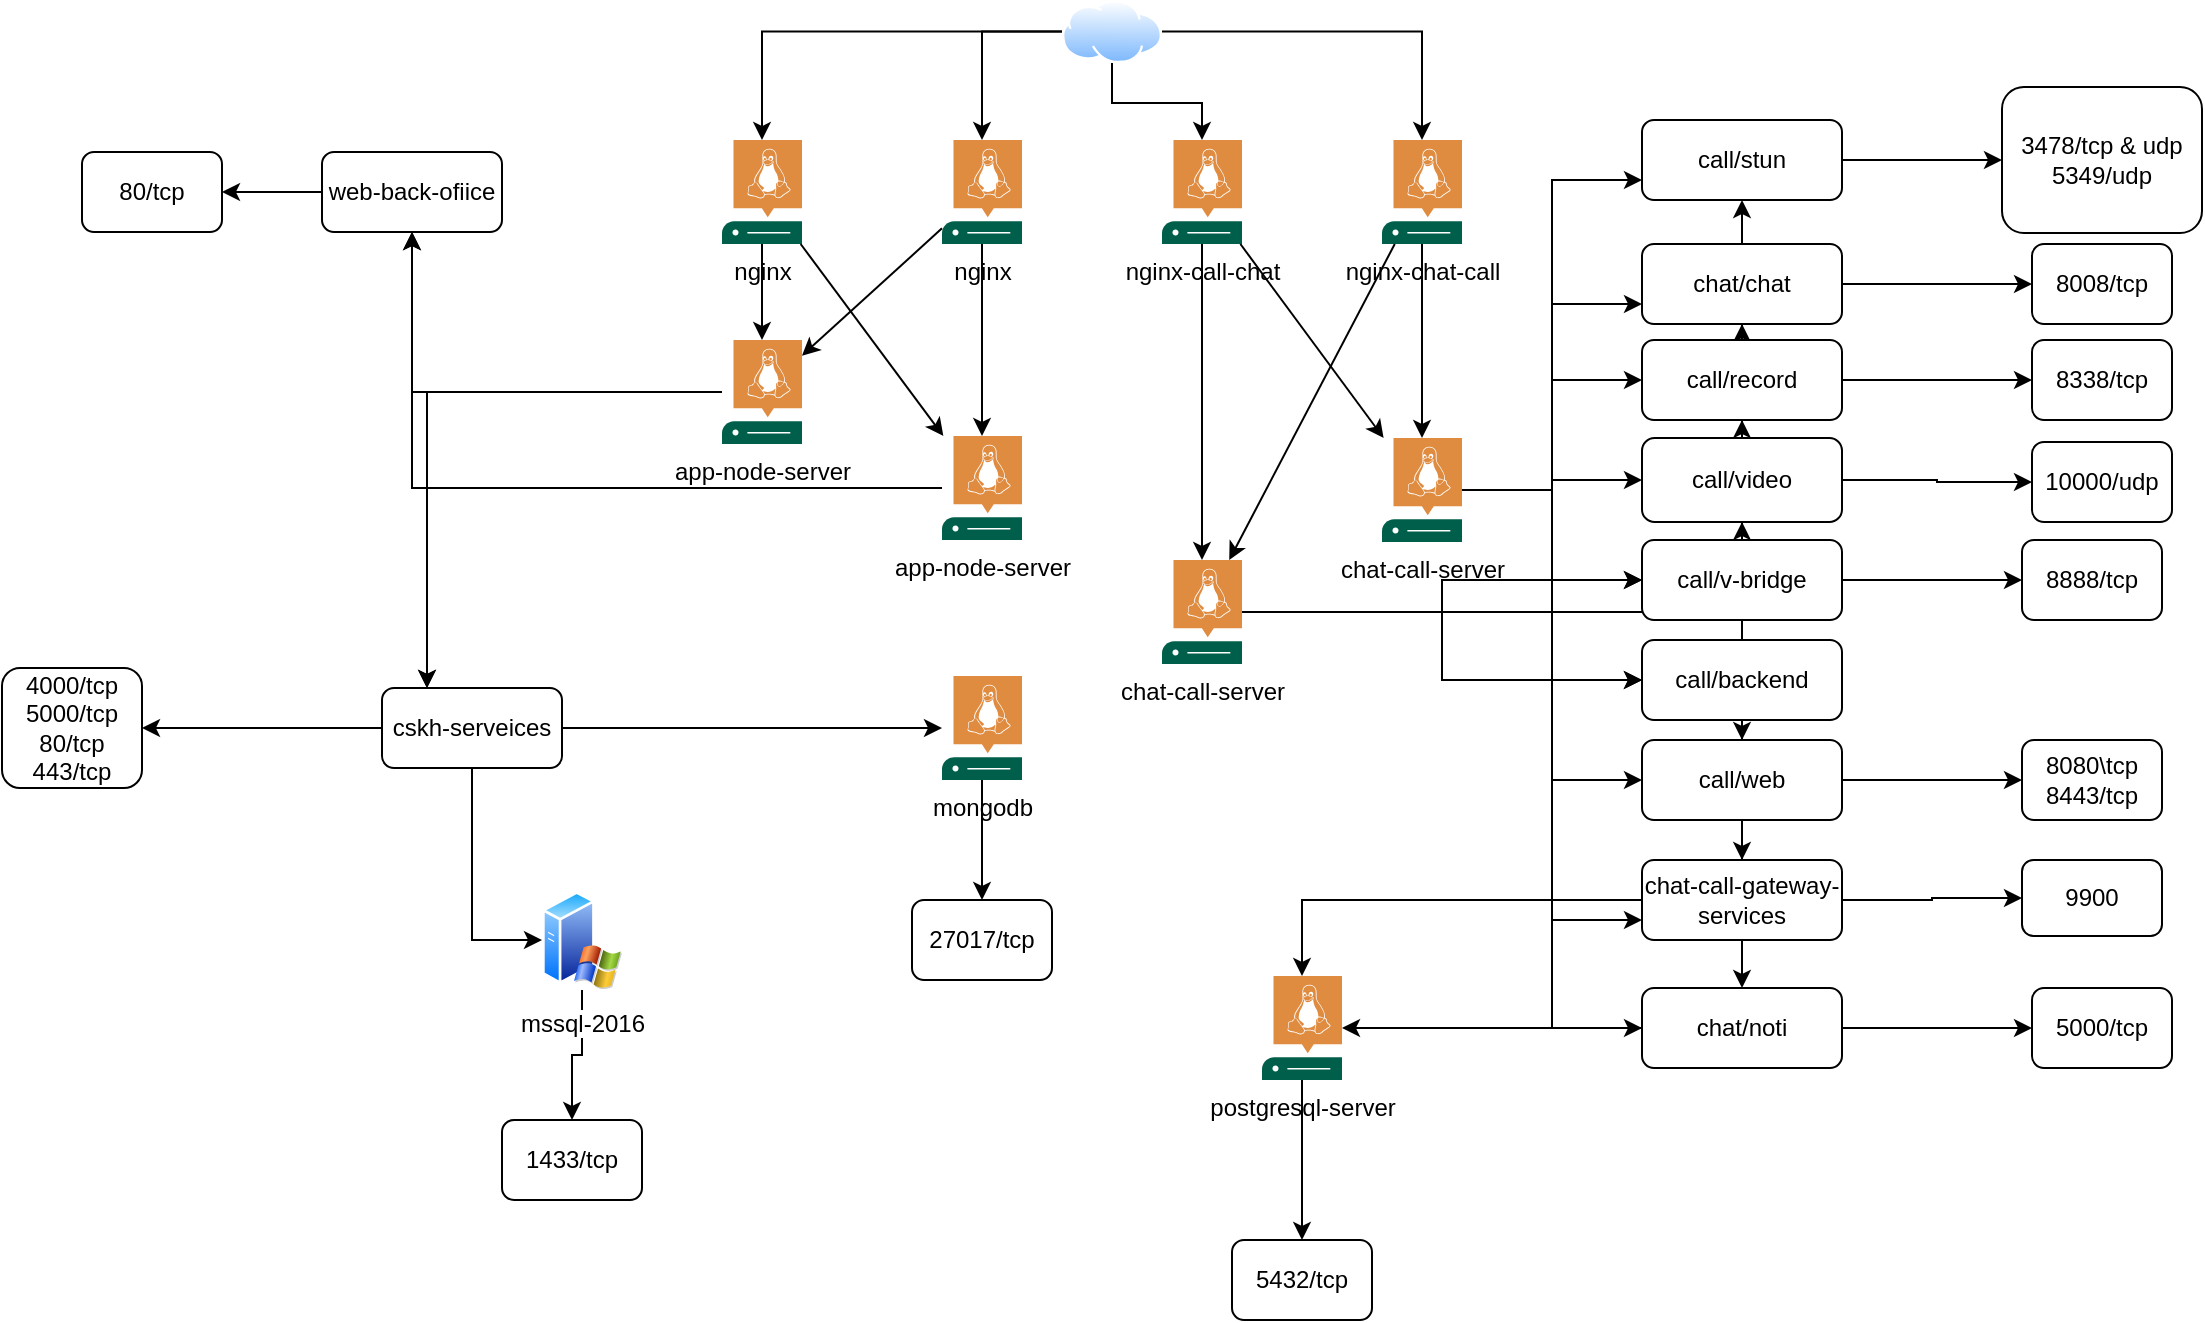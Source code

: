 <mxfile version="22.1.3" type="github">
  <diagram name="Trang-1" id="ofIe6lHjDhhZ4KXh0Yck">
    <mxGraphModel dx="2049" dy="1143" grid="1" gridSize="10" guides="1" tooltips="1" connect="1" arrows="1" fold="1" page="1" pageScale="1" pageWidth="1654" pageHeight="2336" math="0" shadow="0">
      <root>
        <mxCell id="0" />
        <mxCell id="1" parent="0" />
        <mxCell id="7XmCqF9aRJ6k3fZhvdl3-186" value="" style="edgeStyle=orthogonalEdgeStyle;rounded=0;orthogonalLoop=1;jettySize=auto;html=1;" edge="1" parent="1" source="7XmCqF9aRJ6k3fZhvdl3-29" target="7XmCqF9aRJ6k3fZhvdl3-185">
          <mxGeometry relative="1" as="geometry" />
        </mxCell>
        <mxCell id="7XmCqF9aRJ6k3fZhvdl3-29" value="mssql-2016" style="image;aspect=fixed;perimeter=ellipsePerimeter;html=1;align=center;shadow=0;dashed=0;spacingTop=3;image=img/lib/active_directory/windows_server_2.svg;" vertex="1" parent="1">
          <mxGeometry x="760" y="455" width="40" height="50" as="geometry" />
        </mxCell>
        <mxCell id="7XmCqF9aRJ6k3fZhvdl3-122" style="edgeStyle=orthogonalEdgeStyle;rounded=0;orthogonalLoop=1;jettySize=auto;html=1;" edge="1" parent="1" source="7XmCqF9aRJ6k3fZhvdl3-103" target="7XmCqF9aRJ6k3fZhvdl3-106">
          <mxGeometry relative="1" as="geometry" />
        </mxCell>
        <mxCell id="7XmCqF9aRJ6k3fZhvdl3-103" value="nginx" style="sketch=0;pointerEvents=1;shadow=0;dashed=0;html=1;strokeColor=none;fillColor=#005F4B;labelPosition=center;verticalLabelPosition=bottom;verticalAlign=top;align=center;outlineConnect=0;shape=mxgraph.veeam2.linux_server;" vertex="1" parent="1">
          <mxGeometry x="960" y="80" width="40" height="52" as="geometry" />
        </mxCell>
        <mxCell id="7XmCqF9aRJ6k3fZhvdl3-115" style="edgeStyle=orthogonalEdgeStyle;rounded=0;orthogonalLoop=1;jettySize=auto;html=1;" edge="1" parent="1" source="7XmCqF9aRJ6k3fZhvdl3-104" target="7XmCqF9aRJ6k3fZhvdl3-109">
          <mxGeometry relative="1" as="geometry" />
        </mxCell>
        <mxCell id="7XmCqF9aRJ6k3fZhvdl3-104" value="nginx-chat-call" style="sketch=0;pointerEvents=1;shadow=0;dashed=0;html=1;strokeColor=none;fillColor=#005F4B;labelPosition=center;verticalLabelPosition=bottom;verticalAlign=top;align=center;outlineConnect=0;shape=mxgraph.veeam2.linux_server;" vertex="1" parent="1">
          <mxGeometry x="1180" y="80" width="40" height="52" as="geometry" />
        </mxCell>
        <mxCell id="7XmCqF9aRJ6k3fZhvdl3-121" style="edgeStyle=orthogonalEdgeStyle;rounded=0;orthogonalLoop=1;jettySize=auto;html=1;" edge="1" parent="1" source="7XmCqF9aRJ6k3fZhvdl3-105" target="7XmCqF9aRJ6k3fZhvdl3-113">
          <mxGeometry relative="1" as="geometry" />
        </mxCell>
        <mxCell id="7XmCqF9aRJ6k3fZhvdl3-105" value="nginx" style="sketch=0;pointerEvents=1;shadow=0;dashed=0;html=1;strokeColor=none;fillColor=#005F4B;labelPosition=center;verticalLabelPosition=bottom;verticalAlign=top;align=center;outlineConnect=0;shape=mxgraph.veeam2.linux_server;" vertex="1" parent="1">
          <mxGeometry x="850" y="80" width="40" height="52" as="geometry" />
        </mxCell>
        <mxCell id="7XmCqF9aRJ6k3fZhvdl3-242" style="edgeStyle=orthogonalEdgeStyle;rounded=0;orthogonalLoop=1;jettySize=auto;html=1;entryX=0.5;entryY=1;entryDx=0;entryDy=0;" edge="1" parent="1" source="7XmCqF9aRJ6k3fZhvdl3-106" target="7XmCqF9aRJ6k3fZhvdl3-141">
          <mxGeometry relative="1" as="geometry" />
        </mxCell>
        <mxCell id="7XmCqF9aRJ6k3fZhvdl3-243" style="edgeStyle=orthogonalEdgeStyle;rounded=0;orthogonalLoop=1;jettySize=auto;html=1;entryX=0.25;entryY=0;entryDx=0;entryDy=0;" edge="1" parent="1" source="7XmCqF9aRJ6k3fZhvdl3-106" target="7XmCqF9aRJ6k3fZhvdl3-139">
          <mxGeometry relative="1" as="geometry" />
        </mxCell>
        <mxCell id="7XmCqF9aRJ6k3fZhvdl3-106" value="app-node-server" style="sketch=0;pointerEvents=1;shadow=0;dashed=0;html=1;strokeColor=none;fillColor=#005F4B;labelPosition=center;verticalLabelPosition=bottom;verticalAlign=top;align=center;outlineConnect=0;shape=mxgraph.veeam2.linux_server;" vertex="1" parent="1">
          <mxGeometry x="960" y="228" width="40" height="52" as="geometry" />
        </mxCell>
        <mxCell id="7XmCqF9aRJ6k3fZhvdl3-245" style="edgeStyle=orthogonalEdgeStyle;rounded=0;orthogonalLoop=1;jettySize=auto;html=1;" edge="1" parent="1" source="7XmCqF9aRJ6k3fZhvdl3-107" target="7XmCqF9aRJ6k3fZhvdl3-155">
          <mxGeometry relative="1" as="geometry" />
        </mxCell>
        <mxCell id="7XmCqF9aRJ6k3fZhvdl3-246" style="edgeStyle=orthogonalEdgeStyle;rounded=0;orthogonalLoop=1;jettySize=auto;html=1;" edge="1" parent="1" source="7XmCqF9aRJ6k3fZhvdl3-107" target="7XmCqF9aRJ6k3fZhvdl3-156">
          <mxGeometry relative="1" as="geometry" />
        </mxCell>
        <mxCell id="7XmCqF9aRJ6k3fZhvdl3-247" style="edgeStyle=orthogonalEdgeStyle;rounded=0;orthogonalLoop=1;jettySize=auto;html=1;" edge="1" parent="1" source="7XmCqF9aRJ6k3fZhvdl3-107" target="7XmCqF9aRJ6k3fZhvdl3-147">
          <mxGeometry relative="1" as="geometry" />
        </mxCell>
        <mxCell id="7XmCqF9aRJ6k3fZhvdl3-248" style="edgeStyle=orthogonalEdgeStyle;rounded=0;orthogonalLoop=1;jettySize=auto;html=1;" edge="1" parent="1" source="7XmCqF9aRJ6k3fZhvdl3-107" target="7XmCqF9aRJ6k3fZhvdl3-148">
          <mxGeometry relative="1" as="geometry" />
        </mxCell>
        <mxCell id="7XmCqF9aRJ6k3fZhvdl3-249" style="edgeStyle=orthogonalEdgeStyle;rounded=0;orthogonalLoop=1;jettySize=auto;html=1;" edge="1" parent="1" source="7XmCqF9aRJ6k3fZhvdl3-107" target="7XmCqF9aRJ6k3fZhvdl3-149">
          <mxGeometry relative="1" as="geometry" />
        </mxCell>
        <mxCell id="7XmCqF9aRJ6k3fZhvdl3-250" style="edgeStyle=orthogonalEdgeStyle;rounded=0;orthogonalLoop=1;jettySize=auto;html=1;" edge="1" parent="1" source="7XmCqF9aRJ6k3fZhvdl3-107" target="7XmCqF9aRJ6k3fZhvdl3-150">
          <mxGeometry relative="1" as="geometry" />
        </mxCell>
        <mxCell id="7XmCqF9aRJ6k3fZhvdl3-251" style="edgeStyle=orthogonalEdgeStyle;rounded=0;orthogonalLoop=1;jettySize=auto;html=1;" edge="1" parent="1" source="7XmCqF9aRJ6k3fZhvdl3-107" target="7XmCqF9aRJ6k3fZhvdl3-151">
          <mxGeometry relative="1" as="geometry" />
        </mxCell>
        <mxCell id="7XmCqF9aRJ6k3fZhvdl3-252" style="edgeStyle=orthogonalEdgeStyle;rounded=0;orthogonalLoop=1;jettySize=auto;html=1;" edge="1" parent="1" source="7XmCqF9aRJ6k3fZhvdl3-107" target="7XmCqF9aRJ6k3fZhvdl3-158">
          <mxGeometry relative="1" as="geometry" />
        </mxCell>
        <mxCell id="7XmCqF9aRJ6k3fZhvdl3-253" style="edgeStyle=orthogonalEdgeStyle;rounded=0;orthogonalLoop=1;jettySize=auto;html=1;" edge="1" parent="1" source="7XmCqF9aRJ6k3fZhvdl3-107" target="7XmCqF9aRJ6k3fZhvdl3-157">
          <mxGeometry relative="1" as="geometry" />
        </mxCell>
        <mxCell id="7XmCqF9aRJ6k3fZhvdl3-107" value="chat-call-server" style="sketch=0;pointerEvents=1;shadow=0;dashed=0;html=1;strokeColor=none;fillColor=#005F4B;labelPosition=center;verticalLabelPosition=bottom;verticalAlign=top;align=center;outlineConnect=0;shape=mxgraph.veeam2.linux_server;" vertex="1" parent="1">
          <mxGeometry x="1070" y="290" width="40" height="52" as="geometry" />
        </mxCell>
        <mxCell id="7XmCqF9aRJ6k3fZhvdl3-114" style="edgeStyle=orthogonalEdgeStyle;rounded=0;orthogonalLoop=1;jettySize=auto;html=1;" edge="1" parent="1" source="7XmCqF9aRJ6k3fZhvdl3-108" target="7XmCqF9aRJ6k3fZhvdl3-107">
          <mxGeometry relative="1" as="geometry" />
        </mxCell>
        <mxCell id="7XmCqF9aRJ6k3fZhvdl3-108" value="nginx-call-chat" style="sketch=0;pointerEvents=1;shadow=0;dashed=0;html=1;strokeColor=none;fillColor=#005F4B;labelPosition=center;verticalLabelPosition=bottom;verticalAlign=top;align=center;outlineConnect=0;shape=mxgraph.veeam2.linux_server;labelBorderColor=none;labelBackgroundColor=none;" vertex="1" parent="1">
          <mxGeometry x="1070" y="80" width="40" height="52" as="geometry" />
        </mxCell>
        <mxCell id="7XmCqF9aRJ6k3fZhvdl3-194" style="edgeStyle=orthogonalEdgeStyle;rounded=0;orthogonalLoop=1;jettySize=auto;html=1;entryX=0;entryY=0.5;entryDx=0;entryDy=0;" edge="1" parent="1" source="7XmCqF9aRJ6k3fZhvdl3-109" target="7XmCqF9aRJ6k3fZhvdl3-157">
          <mxGeometry relative="1" as="geometry" />
        </mxCell>
        <mxCell id="7XmCqF9aRJ6k3fZhvdl3-195" style="edgeStyle=orthogonalEdgeStyle;rounded=0;orthogonalLoop=1;jettySize=auto;html=1;entryX=0;entryY=0.5;entryDx=0;entryDy=0;" edge="1" parent="1" source="7XmCqF9aRJ6k3fZhvdl3-109" target="7XmCqF9aRJ6k3fZhvdl3-147">
          <mxGeometry relative="1" as="geometry" />
        </mxCell>
        <mxCell id="7XmCqF9aRJ6k3fZhvdl3-196" style="edgeStyle=orthogonalEdgeStyle;rounded=0;orthogonalLoop=1;jettySize=auto;html=1;entryX=0;entryY=0.5;entryDx=0;entryDy=0;" edge="1" parent="1" source="7XmCqF9aRJ6k3fZhvdl3-109" target="7XmCqF9aRJ6k3fZhvdl3-148">
          <mxGeometry relative="1" as="geometry" />
        </mxCell>
        <mxCell id="7XmCqF9aRJ6k3fZhvdl3-197" style="edgeStyle=orthogonalEdgeStyle;rounded=0;orthogonalLoop=1;jettySize=auto;html=1;" edge="1" parent="1" source="7XmCqF9aRJ6k3fZhvdl3-109" target="7XmCqF9aRJ6k3fZhvdl3-149">
          <mxGeometry relative="1" as="geometry" />
        </mxCell>
        <mxCell id="7XmCqF9aRJ6k3fZhvdl3-198" style="edgeStyle=orthogonalEdgeStyle;rounded=0;orthogonalLoop=1;jettySize=auto;html=1;entryX=0;entryY=0.5;entryDx=0;entryDy=0;" edge="1" parent="1" source="7XmCqF9aRJ6k3fZhvdl3-109" target="7XmCqF9aRJ6k3fZhvdl3-150">
          <mxGeometry relative="1" as="geometry" />
        </mxCell>
        <mxCell id="7XmCqF9aRJ6k3fZhvdl3-199" style="edgeStyle=orthogonalEdgeStyle;rounded=0;orthogonalLoop=1;jettySize=auto;html=1;entryX=0;entryY=0.5;entryDx=0;entryDy=0;" edge="1" parent="1" source="7XmCqF9aRJ6k3fZhvdl3-109" target="7XmCqF9aRJ6k3fZhvdl3-151">
          <mxGeometry relative="1" as="geometry" />
        </mxCell>
        <mxCell id="7XmCqF9aRJ6k3fZhvdl3-200" style="edgeStyle=orthogonalEdgeStyle;rounded=0;orthogonalLoop=1;jettySize=auto;html=1;entryX=0;entryY=0.75;entryDx=0;entryDy=0;" edge="1" parent="1" source="7XmCqF9aRJ6k3fZhvdl3-109" target="7XmCqF9aRJ6k3fZhvdl3-158">
          <mxGeometry relative="1" as="geometry" />
        </mxCell>
        <mxCell id="7XmCqF9aRJ6k3fZhvdl3-201" style="edgeStyle=orthogonalEdgeStyle;rounded=0;orthogonalLoop=1;jettySize=auto;html=1;entryX=0;entryY=0.75;entryDx=0;entryDy=0;" edge="1" parent="1" source="7XmCqF9aRJ6k3fZhvdl3-109" target="7XmCqF9aRJ6k3fZhvdl3-156">
          <mxGeometry relative="1" as="geometry" />
        </mxCell>
        <mxCell id="7XmCqF9aRJ6k3fZhvdl3-202" style="edgeStyle=orthogonalEdgeStyle;rounded=0;orthogonalLoop=1;jettySize=auto;html=1;entryX=0;entryY=0.75;entryDx=0;entryDy=0;" edge="1" parent="1" source="7XmCqF9aRJ6k3fZhvdl3-109" target="7XmCqF9aRJ6k3fZhvdl3-155">
          <mxGeometry relative="1" as="geometry" />
        </mxCell>
        <mxCell id="7XmCqF9aRJ6k3fZhvdl3-109" value="chat-call-server" style="sketch=0;pointerEvents=1;shadow=0;dashed=0;html=1;strokeColor=none;fillColor=#005F4B;labelPosition=center;verticalLabelPosition=bottom;verticalAlign=top;align=center;outlineConnect=0;shape=mxgraph.veeam2.linux_server;" vertex="1" parent="1">
          <mxGeometry x="1180" y="229" width="40" height="52" as="geometry" />
        </mxCell>
        <mxCell id="7XmCqF9aRJ6k3fZhvdl3-182" value="" style="edgeStyle=orthogonalEdgeStyle;rounded=0;orthogonalLoop=1;jettySize=auto;html=1;" edge="1" parent="1" source="7XmCqF9aRJ6k3fZhvdl3-110" target="7XmCqF9aRJ6k3fZhvdl3-181">
          <mxGeometry relative="1" as="geometry" />
        </mxCell>
        <mxCell id="7XmCqF9aRJ6k3fZhvdl3-110" value="mongodb" style="sketch=0;pointerEvents=1;shadow=0;dashed=0;html=1;strokeColor=none;fillColor=#005F4B;labelPosition=center;verticalLabelPosition=bottom;verticalAlign=top;align=center;outlineConnect=0;shape=mxgraph.veeam2.linux_server;" vertex="1" parent="1">
          <mxGeometry x="960" y="348" width="40" height="52" as="geometry" />
        </mxCell>
        <mxCell id="7XmCqF9aRJ6k3fZhvdl3-219" style="edgeStyle=orthogonalEdgeStyle;rounded=0;orthogonalLoop=1;jettySize=auto;html=1;entryX=0.5;entryY=0;entryDx=0;entryDy=0;" edge="1" parent="1" source="7XmCqF9aRJ6k3fZhvdl3-111" target="7XmCqF9aRJ6k3fZhvdl3-218">
          <mxGeometry relative="1" as="geometry" />
        </mxCell>
        <mxCell id="7XmCqF9aRJ6k3fZhvdl3-111" value="postgresql-server" style="sketch=0;pointerEvents=1;shadow=0;dashed=0;html=1;strokeColor=none;fillColor=#005F4B;labelPosition=center;verticalLabelPosition=bottom;verticalAlign=top;align=center;outlineConnect=0;shape=mxgraph.veeam2.linux_server;" vertex="1" parent="1">
          <mxGeometry x="1120" y="498" width="40" height="52" as="geometry" />
        </mxCell>
        <mxCell id="7XmCqF9aRJ6k3fZhvdl3-235" style="edgeStyle=orthogonalEdgeStyle;rounded=0;orthogonalLoop=1;jettySize=auto;html=1;entryX=0.25;entryY=0;entryDx=0;entryDy=0;" edge="1" parent="1" source="7XmCqF9aRJ6k3fZhvdl3-113" target="7XmCqF9aRJ6k3fZhvdl3-139">
          <mxGeometry relative="1" as="geometry" />
        </mxCell>
        <mxCell id="7XmCqF9aRJ6k3fZhvdl3-236" style="edgeStyle=orthogonalEdgeStyle;rounded=0;orthogonalLoop=1;jettySize=auto;html=1;entryX=0.5;entryY=1;entryDx=0;entryDy=0;" edge="1" parent="1" source="7XmCqF9aRJ6k3fZhvdl3-113" target="7XmCqF9aRJ6k3fZhvdl3-141">
          <mxGeometry relative="1" as="geometry" />
        </mxCell>
        <mxCell id="7XmCqF9aRJ6k3fZhvdl3-113" value="app-node-server" style="sketch=0;pointerEvents=1;shadow=0;dashed=0;html=1;strokeColor=none;fillColor=#005F4B;labelPosition=center;verticalLabelPosition=bottom;verticalAlign=top;align=center;outlineConnect=0;shape=mxgraph.veeam2.linux_server;" vertex="1" parent="1">
          <mxGeometry x="850" y="180" width="40" height="52" as="geometry" />
        </mxCell>
        <mxCell id="7XmCqF9aRJ6k3fZhvdl3-119" value="" style="endArrow=classic;html=1;rounded=0;" edge="1" parent="1" source="7XmCqF9aRJ6k3fZhvdl3-108" target="7XmCqF9aRJ6k3fZhvdl3-109">
          <mxGeometry width="50" height="50" relative="1" as="geometry">
            <mxPoint x="1010" y="770" as="sourcePoint" />
            <mxPoint x="870" y="670" as="targetPoint" />
          </mxGeometry>
        </mxCell>
        <mxCell id="7XmCqF9aRJ6k3fZhvdl3-120" value="" style="endArrow=classic;html=1;rounded=0;" edge="1" parent="1" source="7XmCqF9aRJ6k3fZhvdl3-104" target="7XmCqF9aRJ6k3fZhvdl3-107">
          <mxGeometry width="50" height="50" relative="1" as="geometry">
            <mxPoint x="1450" y="100" as="sourcePoint" />
            <mxPoint x="1560" y="210" as="targetPoint" />
          </mxGeometry>
        </mxCell>
        <mxCell id="7XmCqF9aRJ6k3fZhvdl3-123" value="" style="endArrow=classic;html=1;rounded=0;" edge="1" parent="1" source="7XmCqF9aRJ6k3fZhvdl3-105" target="7XmCqF9aRJ6k3fZhvdl3-106">
          <mxGeometry width="50" height="50" relative="1" as="geometry">
            <mxPoint x="1140" y="140" as="sourcePoint" />
            <mxPoint x="1250" y="250" as="targetPoint" />
          </mxGeometry>
        </mxCell>
        <mxCell id="7XmCqF9aRJ6k3fZhvdl3-124" value="" style="endArrow=classic;html=1;rounded=0;" edge="1" parent="1" source="7XmCqF9aRJ6k3fZhvdl3-103" target="7XmCqF9aRJ6k3fZhvdl3-113">
          <mxGeometry width="50" height="50" relative="1" as="geometry">
            <mxPoint x="1120" y="168" as="sourcePoint" />
            <mxPoint x="1240" y="280" as="targetPoint" />
          </mxGeometry>
        </mxCell>
        <mxCell id="7XmCqF9aRJ6k3fZhvdl3-165" value="" style="edgeStyle=orthogonalEdgeStyle;rounded=0;orthogonalLoop=1;jettySize=auto;html=1;" edge="1" parent="1" source="7XmCqF9aRJ6k3fZhvdl3-139" target="7XmCqF9aRJ6k3fZhvdl3-164">
          <mxGeometry relative="1" as="geometry" />
        </mxCell>
        <mxCell id="7XmCqF9aRJ6k3fZhvdl3-231" style="edgeStyle=orthogonalEdgeStyle;rounded=0;orthogonalLoop=1;jettySize=auto;html=1;entryX=0;entryY=0.5;entryDx=0;entryDy=0;" edge="1" parent="1" source="7XmCqF9aRJ6k3fZhvdl3-139" target="7XmCqF9aRJ6k3fZhvdl3-29">
          <mxGeometry relative="1" as="geometry" />
        </mxCell>
        <mxCell id="7XmCqF9aRJ6k3fZhvdl3-254" style="edgeStyle=orthogonalEdgeStyle;rounded=0;orthogonalLoop=1;jettySize=auto;html=1;" edge="1" parent="1" source="7XmCqF9aRJ6k3fZhvdl3-139" target="7XmCqF9aRJ6k3fZhvdl3-110">
          <mxGeometry relative="1" as="geometry" />
        </mxCell>
        <mxCell id="7XmCqF9aRJ6k3fZhvdl3-139" value="cskh-serveices" style="rounded=1;whiteSpace=wrap;html=1;" vertex="1" parent="1">
          <mxGeometry x="680" y="354" width="90" height="40" as="geometry" />
        </mxCell>
        <mxCell id="7XmCqF9aRJ6k3fZhvdl3-168" value="" style="edgeStyle=orthogonalEdgeStyle;rounded=0;orthogonalLoop=1;jettySize=auto;html=1;" edge="1" parent="1" source="7XmCqF9aRJ6k3fZhvdl3-141" target="7XmCqF9aRJ6k3fZhvdl3-166">
          <mxGeometry relative="1" as="geometry" />
        </mxCell>
        <mxCell id="7XmCqF9aRJ6k3fZhvdl3-141" value="web-back-ofiice" style="rounded=1;whiteSpace=wrap;html=1;" vertex="1" parent="1">
          <mxGeometry x="650" y="86" width="90" height="40" as="geometry" />
        </mxCell>
        <mxCell id="7XmCqF9aRJ6k3fZhvdl3-192" style="edgeStyle=orthogonalEdgeStyle;rounded=0;orthogonalLoop=1;jettySize=auto;html=1;" edge="1" parent="1" source="7XmCqF9aRJ6k3fZhvdl3-147" target="7XmCqF9aRJ6k3fZhvdl3-170">
          <mxGeometry relative="1" as="geometry" />
        </mxCell>
        <mxCell id="7XmCqF9aRJ6k3fZhvdl3-147" value="call/record" style="rounded=1;whiteSpace=wrap;html=1;" vertex="1" parent="1">
          <mxGeometry x="1310" y="180" width="100" height="40" as="geometry" />
        </mxCell>
        <mxCell id="7XmCqF9aRJ6k3fZhvdl3-191" style="edgeStyle=orthogonalEdgeStyle;rounded=0;orthogonalLoop=1;jettySize=auto;html=1;" edge="1" parent="1" source="7XmCqF9aRJ6k3fZhvdl3-148" target="7XmCqF9aRJ6k3fZhvdl3-171">
          <mxGeometry relative="1" as="geometry" />
        </mxCell>
        <mxCell id="7XmCqF9aRJ6k3fZhvdl3-148" value="call/video" style="rounded=1;whiteSpace=wrap;html=1;" vertex="1" parent="1">
          <mxGeometry x="1310" y="229" width="100" height="42" as="geometry" />
        </mxCell>
        <mxCell id="7XmCqF9aRJ6k3fZhvdl3-190" style="edgeStyle=orthogonalEdgeStyle;rounded=0;orthogonalLoop=1;jettySize=auto;html=1;" edge="1" parent="1" source="7XmCqF9aRJ6k3fZhvdl3-149" target="7XmCqF9aRJ6k3fZhvdl3-172">
          <mxGeometry relative="1" as="geometry" />
        </mxCell>
        <mxCell id="7XmCqF9aRJ6k3fZhvdl3-149" value="call/v-bridge" style="rounded=1;whiteSpace=wrap;html=1;" vertex="1" parent="1">
          <mxGeometry x="1310" y="280" width="100" height="40" as="geometry" />
        </mxCell>
        <mxCell id="7XmCqF9aRJ6k3fZhvdl3-150" value="call/backend" style="rounded=1;whiteSpace=wrap;html=1;" vertex="1" parent="1">
          <mxGeometry x="1310" y="330" width="100" height="40" as="geometry" />
        </mxCell>
        <mxCell id="7XmCqF9aRJ6k3fZhvdl3-189" style="edgeStyle=orthogonalEdgeStyle;rounded=0;orthogonalLoop=1;jettySize=auto;html=1;" edge="1" parent="1" source="7XmCqF9aRJ6k3fZhvdl3-151" target="7XmCqF9aRJ6k3fZhvdl3-174">
          <mxGeometry relative="1" as="geometry" />
        </mxCell>
        <mxCell id="7XmCqF9aRJ6k3fZhvdl3-151" value="call/web" style="rounded=1;whiteSpace=wrap;html=1;" vertex="1" parent="1">
          <mxGeometry x="1310" y="380" width="100" height="40" as="geometry" />
        </mxCell>
        <mxCell id="7XmCqF9aRJ6k3fZhvdl3-187" style="edgeStyle=orthogonalEdgeStyle;rounded=0;orthogonalLoop=1;jettySize=auto;html=1;entryX=0;entryY=0.5;entryDx=0;entryDy=0;" edge="1" parent="1" source="7XmCqF9aRJ6k3fZhvdl3-155" target="7XmCqF9aRJ6k3fZhvdl3-175">
          <mxGeometry relative="1" as="geometry" />
        </mxCell>
        <mxCell id="7XmCqF9aRJ6k3fZhvdl3-155" value="call/stun" style="rounded=1;whiteSpace=wrap;html=1;" vertex="1" parent="1">
          <mxGeometry x="1310" y="70" width="100" height="40" as="geometry" />
        </mxCell>
        <mxCell id="7XmCqF9aRJ6k3fZhvdl3-188" style="edgeStyle=orthogonalEdgeStyle;rounded=0;orthogonalLoop=1;jettySize=auto;html=1;" edge="1" parent="1" source="7XmCqF9aRJ6k3fZhvdl3-156" target="7XmCqF9aRJ6k3fZhvdl3-176">
          <mxGeometry relative="1" as="geometry" />
        </mxCell>
        <mxCell id="7XmCqF9aRJ6k3fZhvdl3-156" value="chat/chat" style="rounded=1;whiteSpace=wrap;html=1;" vertex="1" parent="1">
          <mxGeometry x="1310" y="132" width="100" height="40" as="geometry" />
        </mxCell>
        <mxCell id="7XmCqF9aRJ6k3fZhvdl3-193" style="edgeStyle=orthogonalEdgeStyle;rounded=0;orthogonalLoop=1;jettySize=auto;html=1;" edge="1" parent="1" source="7XmCqF9aRJ6k3fZhvdl3-157" target="7XmCqF9aRJ6k3fZhvdl3-169">
          <mxGeometry relative="1" as="geometry" />
        </mxCell>
        <mxCell id="7XmCqF9aRJ6k3fZhvdl3-217" style="edgeStyle=orthogonalEdgeStyle;rounded=0;orthogonalLoop=1;jettySize=auto;html=1;" edge="1" parent="1" source="7XmCqF9aRJ6k3fZhvdl3-157" target="7XmCqF9aRJ6k3fZhvdl3-111">
          <mxGeometry relative="1" as="geometry" />
        </mxCell>
        <mxCell id="7XmCqF9aRJ6k3fZhvdl3-157" value="chat/noti" style="rounded=1;whiteSpace=wrap;html=1;" vertex="1" parent="1">
          <mxGeometry x="1310" y="504" width="100" height="40" as="geometry" />
        </mxCell>
        <mxCell id="7XmCqF9aRJ6k3fZhvdl3-163" value="" style="edgeStyle=orthogonalEdgeStyle;rounded=0;orthogonalLoop=1;jettySize=auto;html=1;" edge="1" parent="1" source="7XmCqF9aRJ6k3fZhvdl3-158" target="7XmCqF9aRJ6k3fZhvdl3-161">
          <mxGeometry relative="1" as="geometry" />
        </mxCell>
        <mxCell id="7XmCqF9aRJ6k3fZhvdl3-216" style="edgeStyle=orthogonalEdgeStyle;rounded=0;orthogonalLoop=1;jettySize=auto;html=1;" edge="1" parent="1" source="7XmCqF9aRJ6k3fZhvdl3-158" target="7XmCqF9aRJ6k3fZhvdl3-111">
          <mxGeometry relative="1" as="geometry" />
        </mxCell>
        <mxCell id="7XmCqF9aRJ6k3fZhvdl3-158" value="chat-call-gateway-services" style="rounded=1;whiteSpace=wrap;html=1;" vertex="1" parent="1">
          <mxGeometry x="1310" y="440" width="100" height="40" as="geometry" />
        </mxCell>
        <mxCell id="7XmCqF9aRJ6k3fZhvdl3-161" value="9900" style="rounded=1;whiteSpace=wrap;html=1;" vertex="1" parent="1">
          <mxGeometry x="1500" y="440" width="70" height="38" as="geometry" />
        </mxCell>
        <mxCell id="7XmCqF9aRJ6k3fZhvdl3-164" value="4000/tcp&lt;br&gt;5000/tcp&lt;br&gt;80/tcp&lt;br&gt;443/tcp" style="rounded=1;whiteSpace=wrap;html=1;" vertex="1" parent="1">
          <mxGeometry x="490" y="344" width="70" height="60" as="geometry" />
        </mxCell>
        <mxCell id="7XmCqF9aRJ6k3fZhvdl3-166" value="80/tcp" style="rounded=1;whiteSpace=wrap;html=1;" vertex="1" parent="1">
          <mxGeometry x="530" y="86" width="70" height="40" as="geometry" />
        </mxCell>
        <mxCell id="7XmCqF9aRJ6k3fZhvdl3-169" value="5000/tcp" style="rounded=1;whiteSpace=wrap;html=1;" vertex="1" parent="1">
          <mxGeometry x="1505" y="504" width="70" height="40" as="geometry" />
        </mxCell>
        <mxCell id="7XmCqF9aRJ6k3fZhvdl3-170" value="8338/tcp" style="rounded=1;whiteSpace=wrap;html=1;" vertex="1" parent="1">
          <mxGeometry x="1505" y="180" width="70" height="40" as="geometry" />
        </mxCell>
        <mxCell id="7XmCqF9aRJ6k3fZhvdl3-171" value="10000/udp" style="rounded=1;whiteSpace=wrap;html=1;" vertex="1" parent="1">
          <mxGeometry x="1505" y="231" width="70" height="40" as="geometry" />
        </mxCell>
        <mxCell id="7XmCqF9aRJ6k3fZhvdl3-172" value="8888/tcp" style="rounded=1;whiteSpace=wrap;html=1;" vertex="1" parent="1">
          <mxGeometry x="1500" y="280" width="70" height="40" as="geometry" />
        </mxCell>
        <mxCell id="7XmCqF9aRJ6k3fZhvdl3-174" value="8080\tcp&lt;br&gt;8443/tcp" style="rounded=1;whiteSpace=wrap;html=1;" vertex="1" parent="1">
          <mxGeometry x="1500" y="380" width="70" height="40" as="geometry" />
        </mxCell>
        <mxCell id="7XmCqF9aRJ6k3fZhvdl3-175" value="3478/tcp &amp;amp; udp&lt;br&gt;5349/udp" style="rounded=1;whiteSpace=wrap;html=1;" vertex="1" parent="1">
          <mxGeometry x="1490" y="53.5" width="100" height="73" as="geometry" />
        </mxCell>
        <mxCell id="7XmCqF9aRJ6k3fZhvdl3-176" value="8008/tcp" style="rounded=1;whiteSpace=wrap;html=1;" vertex="1" parent="1">
          <mxGeometry x="1505" y="132" width="70" height="40" as="geometry" />
        </mxCell>
        <mxCell id="7XmCqF9aRJ6k3fZhvdl3-181" value="27017/tcp" style="rounded=1;whiteSpace=wrap;html=1;" vertex="1" parent="1">
          <mxGeometry x="945" y="460" width="70" height="40" as="geometry" />
        </mxCell>
        <mxCell id="7XmCqF9aRJ6k3fZhvdl3-185" value="1433/tcp" style="rounded=1;whiteSpace=wrap;html=1;" vertex="1" parent="1">
          <mxGeometry x="740" y="570" width="70" height="40" as="geometry" />
        </mxCell>
        <mxCell id="7XmCqF9aRJ6k3fZhvdl3-218" value="5432/tcp" style="rounded=1;whiteSpace=wrap;html=1;" vertex="1" parent="1">
          <mxGeometry x="1105" y="630" width="70" height="40" as="geometry" />
        </mxCell>
        <mxCell id="7XmCqF9aRJ6k3fZhvdl3-256" style="edgeStyle=orthogonalEdgeStyle;rounded=0;orthogonalLoop=1;jettySize=auto;html=1;" edge="1" parent="1" source="7XmCqF9aRJ6k3fZhvdl3-255" target="7XmCqF9aRJ6k3fZhvdl3-105">
          <mxGeometry relative="1" as="geometry" />
        </mxCell>
        <mxCell id="7XmCqF9aRJ6k3fZhvdl3-257" style="edgeStyle=orthogonalEdgeStyle;rounded=0;orthogonalLoop=1;jettySize=auto;html=1;" edge="1" parent="1" source="7XmCqF9aRJ6k3fZhvdl3-255" target="7XmCqF9aRJ6k3fZhvdl3-103">
          <mxGeometry relative="1" as="geometry" />
        </mxCell>
        <mxCell id="7XmCqF9aRJ6k3fZhvdl3-258" style="edgeStyle=orthogonalEdgeStyle;rounded=0;orthogonalLoop=1;jettySize=auto;html=1;" edge="1" parent="1" source="7XmCqF9aRJ6k3fZhvdl3-255" target="7XmCqF9aRJ6k3fZhvdl3-104">
          <mxGeometry relative="1" as="geometry" />
        </mxCell>
        <mxCell id="7XmCqF9aRJ6k3fZhvdl3-259" style="edgeStyle=orthogonalEdgeStyle;rounded=0;orthogonalLoop=1;jettySize=auto;html=1;" edge="1" parent="1" source="7XmCqF9aRJ6k3fZhvdl3-255" target="7XmCqF9aRJ6k3fZhvdl3-108">
          <mxGeometry relative="1" as="geometry" />
        </mxCell>
        <mxCell id="7XmCqF9aRJ6k3fZhvdl3-255" value="" style="image;aspect=fixed;perimeter=ellipsePerimeter;html=1;align=center;shadow=0;dashed=0;spacingTop=3;image=img/lib/active_directory/internet_cloud.svg;" vertex="1" parent="1">
          <mxGeometry x="1020" y="10" width="50" height="31.5" as="geometry" />
        </mxCell>
      </root>
    </mxGraphModel>
  </diagram>
</mxfile>
